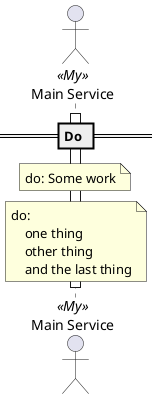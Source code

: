 @startuml do

== Do ==

actor "Main Service" as MainService <<My>>

activate MainService
note over MainService
do: Some work
end note
note over MainService
do:
    one thing
    other thing
    and the last thing
end note

deactivate MainService

@enduml
